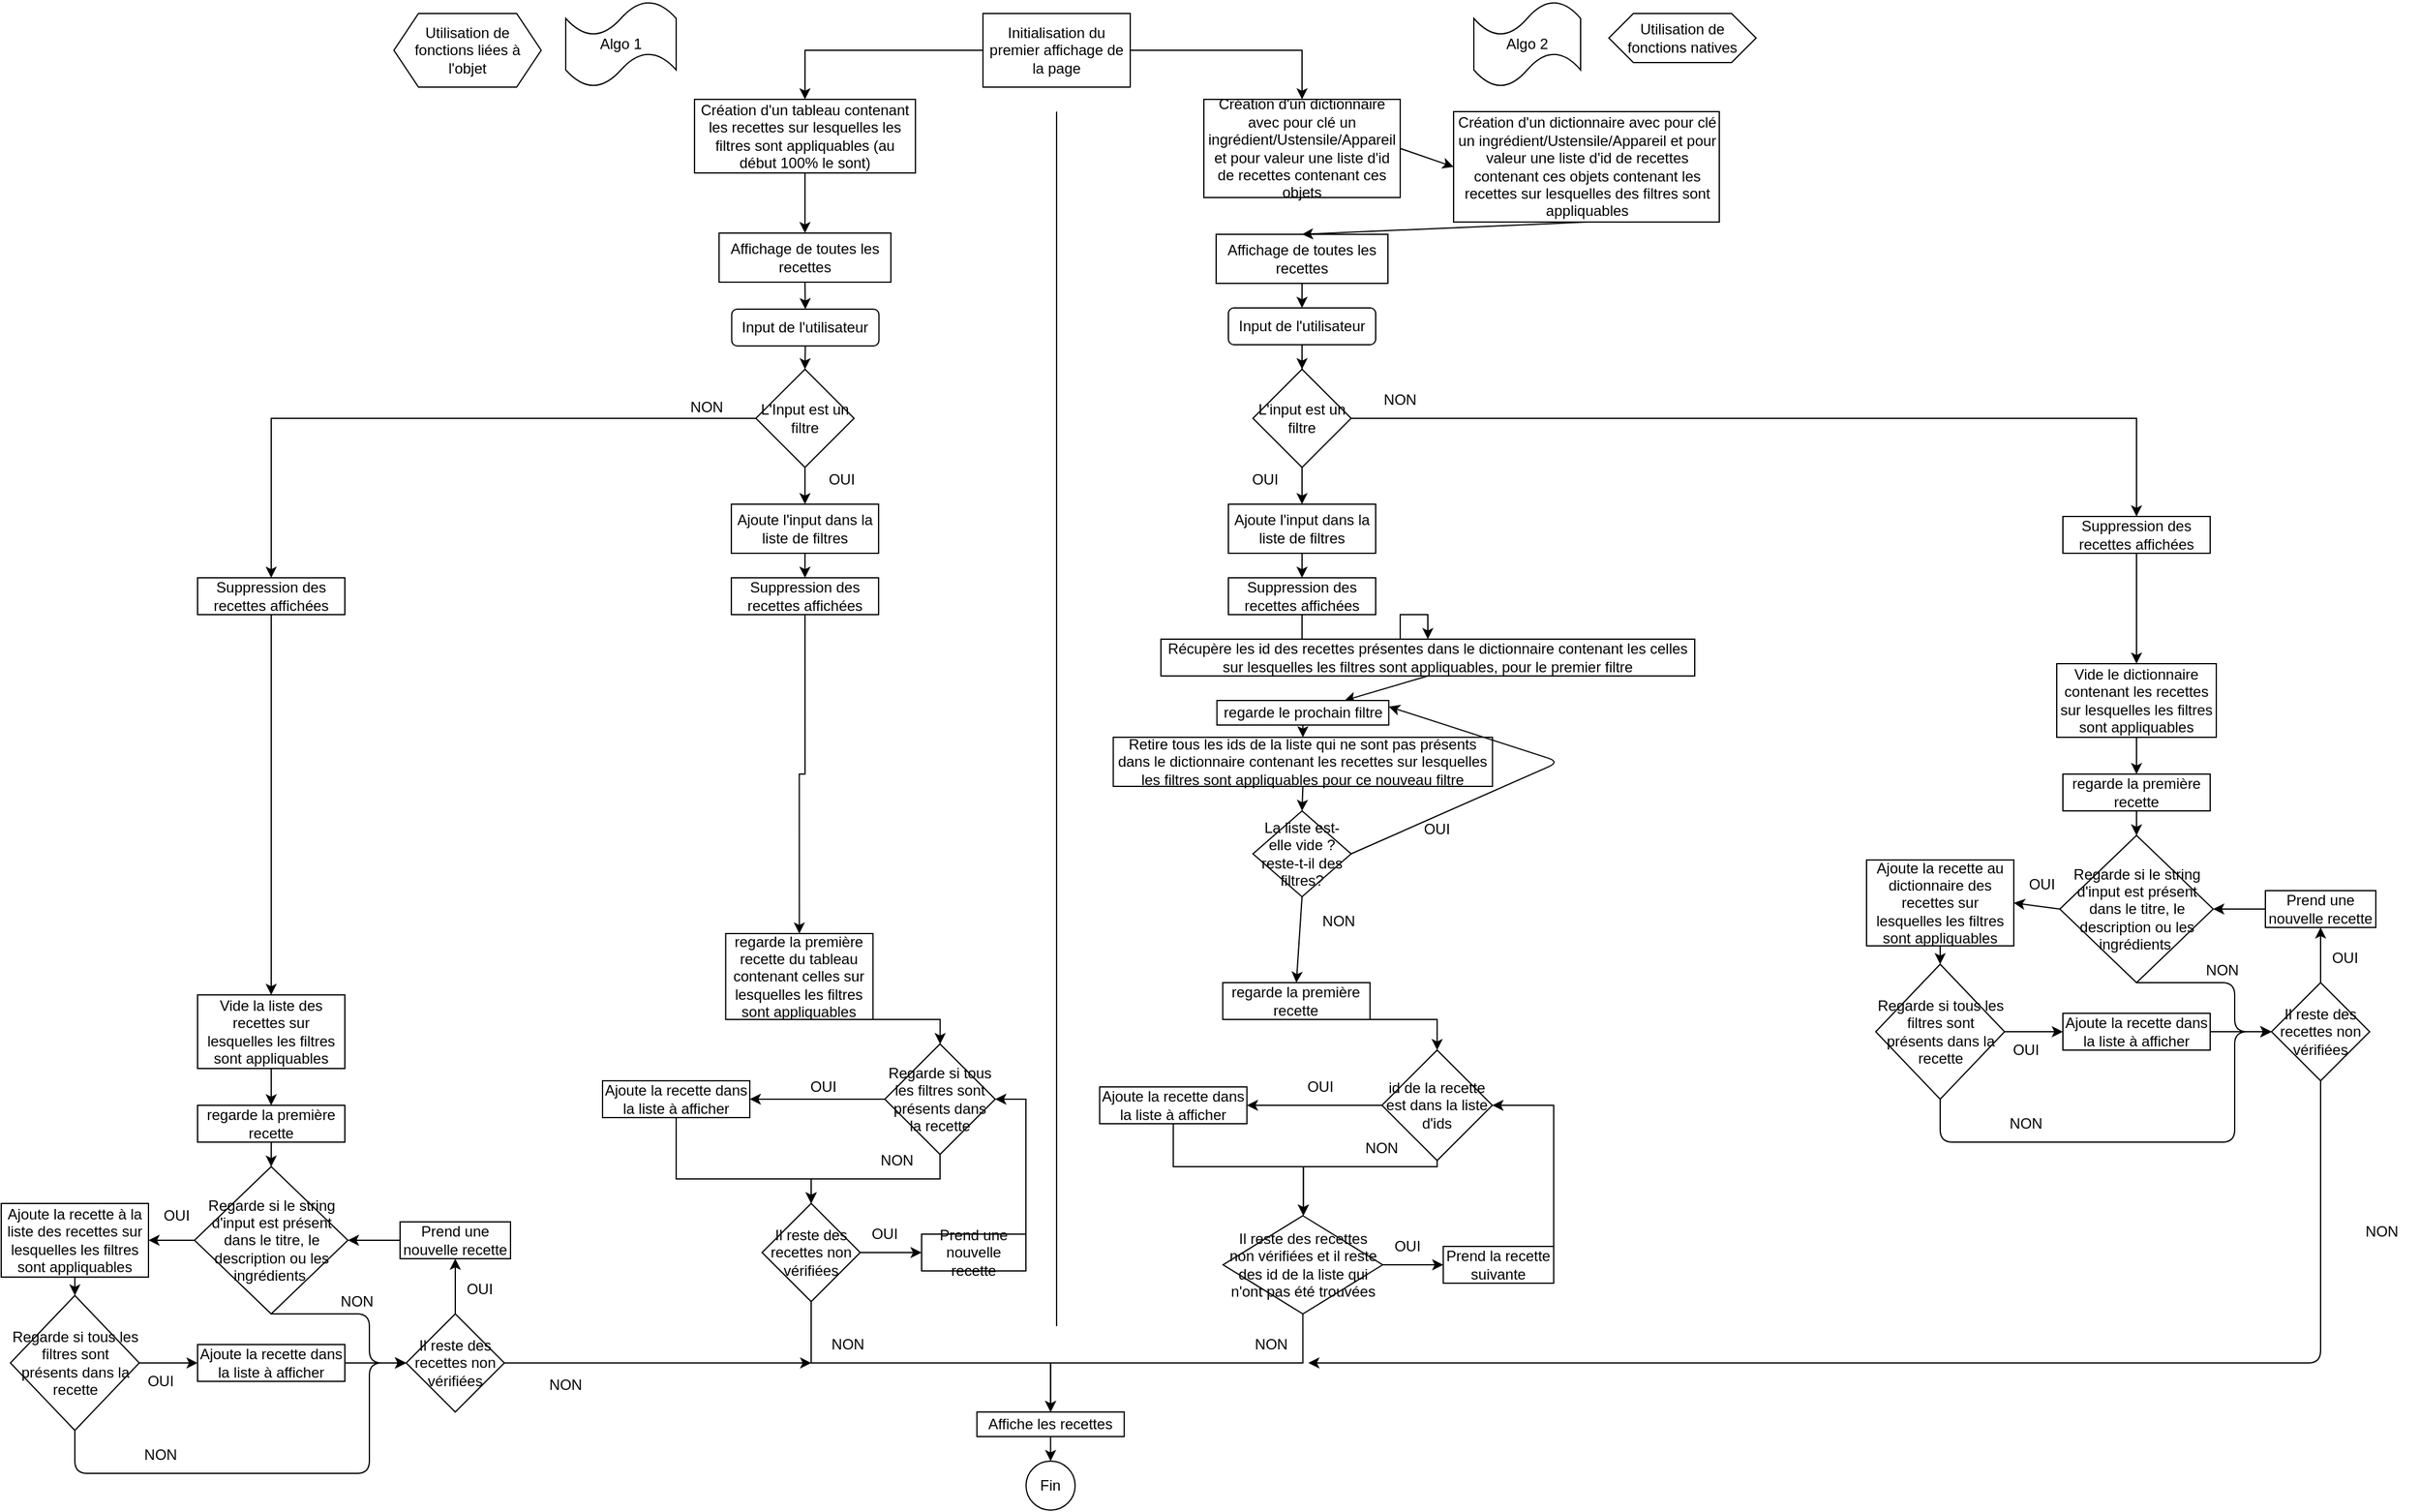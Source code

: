 <mxfile>
    <diagram name="Page-1" id="oObEu-THmnJyNQyAg0bx">
        <mxGraphModel dx="1579" dy="372" grid="1" gridSize="10" guides="1" tooltips="1" connect="1" arrows="1" fold="1" page="1" pageScale="1" pageWidth="827" pageHeight="1169" math="0" shadow="0">
            <root>
                <mxCell id="0"/>
                <mxCell id="1" parent="0"/>
                <mxCell id="Otjnma4OZYYBcLAzFUDV-6" style="edgeStyle=orthogonalEdgeStyle;rounded=0;orthogonalLoop=1;jettySize=auto;html=1;exitX=0;exitY=0.5;exitDx=0;exitDy=0;entryX=0.5;entryY=0;entryDx=0;entryDy=0;" parent="1" source="Otjnma4OZYYBcLAzFUDV-1" target="24" edge="1">
                    <mxGeometry relative="1" as="geometry">
                        <mxPoint x="200" y="80" as="targetPoint"/>
                    </mxGeometry>
                </mxCell>
                <mxCell id="Otjnma4OZYYBcLAzFUDV-7" style="edgeStyle=orthogonalEdgeStyle;rounded=0;orthogonalLoop=1;jettySize=auto;html=1;exitX=1;exitY=0.5;exitDx=0;exitDy=0;" parent="1" source="Otjnma4OZYYBcLAzFUDV-1" target="Otjnma4OZYYBcLAzFUDV-11" edge="1">
                    <mxGeometry relative="1" as="geometry">
                        <mxPoint x="600" y="80" as="targetPoint"/>
                    </mxGeometry>
                </mxCell>
                <mxCell id="Otjnma4OZYYBcLAzFUDV-1" value="Initialisation du premier affichage de la page" style="rounded=0;whiteSpace=wrap;html=1;" parent="1" vertex="1">
                    <mxGeometry x="340" y="10" width="120" height="60" as="geometry"/>
                </mxCell>
                <mxCell id="Otjnma4OZYYBcLAzFUDV-2" value="" style="endArrow=none;html=1;rounded=0;" parent="1" edge="1">
                    <mxGeometry width="50" height="50" relative="1" as="geometry">
                        <mxPoint x="400" y="1080" as="sourcePoint"/>
                        <mxPoint x="400" y="90" as="targetPoint"/>
                    </mxGeometry>
                </mxCell>
                <mxCell id="Otjnma4OZYYBcLAzFUDV-4" value="Algo 2" style="shape=tape;whiteSpace=wrap;html=1;" parent="1" vertex="1">
                    <mxGeometry x="740" width="87" height="70" as="geometry"/>
                </mxCell>
                <mxCell id="Otjnma4OZYYBcLAzFUDV-5" value="Algo 1" style="shape=tape;whiteSpace=wrap;html=1;" parent="1" vertex="1">
                    <mxGeometry width="90" height="70" as="geometry"/>
                </mxCell>
                <mxCell id="48" style="edgeStyle=none;html=1;exitX=0.5;exitY=1;exitDx=0;exitDy=0;entryX=0.5;entryY=0;entryDx=0;entryDy=0;" edge="1" parent="1" source="Otjnma4OZYYBcLAzFUDV-8" target="Otjnma4OZYYBcLAzFUDV-18">
                    <mxGeometry relative="1" as="geometry"/>
                </mxCell>
                <mxCell id="Otjnma4OZYYBcLAzFUDV-8" value="Affichage de toutes les recettes" style="rounded=0;whiteSpace=wrap;html=1;" parent="1" vertex="1">
                    <mxGeometry x="124.95" y="189" width="140" height="40" as="geometry"/>
                </mxCell>
                <mxCell id="57" style="edgeStyle=none;html=1;exitX=1;exitY=0.5;exitDx=0;exitDy=0;entryX=0;entryY=0.5;entryDx=0;entryDy=0;" edge="1" parent="1" source="Otjnma4OZYYBcLAzFUDV-11" target="56">
                    <mxGeometry relative="1" as="geometry"/>
                </mxCell>
                <mxCell id="Otjnma4OZYYBcLAzFUDV-11" value="Création d'un dictionnaire avec pour clé un ingrédient/Ustensile/Appareil et pour valeur une liste d'id de recettes contenant ces objets" style="rounded=0;whiteSpace=wrap;html=1;" parent="1" vertex="1">
                    <mxGeometry x="520" y="80" width="160" height="80" as="geometry"/>
                </mxCell>
                <mxCell id="Otjnma4OZYYBcLAzFUDV-19" style="edgeStyle=orthogonalEdgeStyle;rounded=0;orthogonalLoop=1;jettySize=auto;html=1;exitX=0.5;exitY=1;exitDx=0;exitDy=0;entryX=0.5;entryY=0;entryDx=0;entryDy=0;" parent="1" source="Otjnma4OZYYBcLAzFUDV-15" target="Otjnma4OZYYBcLAzFUDV-20" edge="1">
                    <mxGeometry relative="1" as="geometry">
                        <mxPoint x="600" y="250" as="targetPoint"/>
                    </mxGeometry>
                </mxCell>
                <mxCell id="Otjnma4OZYYBcLAzFUDV-15" value="Affichage de toutes les recettes" style="rounded=0;whiteSpace=wrap;html=1;" parent="1" vertex="1">
                    <mxGeometry x="530" y="190" width="140" height="40" as="geometry"/>
                </mxCell>
                <mxCell id="Otjnma4OZYYBcLAzFUDV-23" style="edgeStyle=orthogonalEdgeStyle;rounded=0;orthogonalLoop=1;jettySize=auto;html=1;exitX=0.5;exitY=1;exitDx=0;exitDy=0;entryX=0.5;entryY=0;entryDx=0;entryDy=0;" parent="1" source="Otjnma4OZYYBcLAzFUDV-18" target="Otjnma4OZYYBcLAzFUDV-22" edge="1">
                    <mxGeometry relative="1" as="geometry"/>
                </mxCell>
                <mxCell id="Otjnma4OZYYBcLAzFUDV-18" value="Input de l'utilisateur" style="rounded=1;whiteSpace=wrap;html=1;" parent="1" vertex="1">
                    <mxGeometry x="135.24" y="251" width="120" height="30" as="geometry"/>
                </mxCell>
                <mxCell id="Otjnma4OZYYBcLAzFUDV-24" style="edgeStyle=orthogonalEdgeStyle;rounded=0;orthogonalLoop=1;jettySize=auto;html=1;exitX=0.5;exitY=1;exitDx=0;exitDy=0;" parent="1" source="Otjnma4OZYYBcLAzFUDV-20" target="Otjnma4OZYYBcLAzFUDV-25" edge="1">
                    <mxGeometry relative="1" as="geometry">
                        <mxPoint x="600" y="300" as="targetPoint"/>
                    </mxGeometry>
                </mxCell>
                <mxCell id="Otjnma4OZYYBcLAzFUDV-20" value="Input de l'utilisateur" style="rounded=1;whiteSpace=wrap;html=1;" parent="1" vertex="1">
                    <mxGeometry x="540" y="250" width="120" height="30" as="geometry"/>
                </mxCell>
                <mxCell id="Otjnma4OZYYBcLAzFUDV-26" style="edgeStyle=orthogonalEdgeStyle;rounded=0;orthogonalLoop=1;jettySize=auto;html=1;exitX=0;exitY=0.5;exitDx=0;exitDy=0;entryX=0.5;entryY=0;entryDx=0;entryDy=0;" parent="1" source="Otjnma4OZYYBcLAzFUDV-22" target="17" edge="1">
                    <mxGeometry relative="1" as="geometry">
                        <mxPoint x="90" y="480" as="targetPoint"/>
                    </mxGeometry>
                </mxCell>
                <mxCell id="Otjnma4OZYYBcLAzFUDV-29" style="edgeStyle=orthogonalEdgeStyle;rounded=0;orthogonalLoop=1;jettySize=auto;html=1;exitX=0.5;exitY=1;exitDx=0;exitDy=0;entryX=0.5;entryY=0;entryDx=0;entryDy=0;" parent="1" source="Otjnma4OZYYBcLAzFUDV-22" target="Otjnma4OZYYBcLAzFUDV-42" edge="1">
                    <mxGeometry relative="1" as="geometry">
                        <mxPoint x="194.95" y="431" as="targetPoint"/>
                    </mxGeometry>
                </mxCell>
                <mxCell id="Otjnma4OZYYBcLAzFUDV-22" value="L'Input est un filtre" style="rhombus;whiteSpace=wrap;html=1;" parent="1" vertex="1">
                    <mxGeometry x="154.95" y="300" width="80" height="80" as="geometry"/>
                </mxCell>
                <mxCell id="C8F3fwDgA8m-oNO4tFpo-1" style="edgeStyle=orthogonalEdgeStyle;rounded=0;orthogonalLoop=1;jettySize=auto;html=1;exitX=1;exitY=0.5;exitDx=0;exitDy=0;entryX=0.5;entryY=0;entryDx=0;entryDy=0;" parent="1" source="Otjnma4OZYYBcLAzFUDV-25" target="60" edge="1">
                    <mxGeometry relative="1" as="geometry">
                        <mxPoint x="850" y="340" as="targetPoint"/>
                    </mxGeometry>
                </mxCell>
                <mxCell id="C8F3fwDgA8m-oNO4tFpo-5" style="edgeStyle=orthogonalEdgeStyle;rounded=0;orthogonalLoop=1;jettySize=auto;html=1;exitX=0.5;exitY=1;exitDx=0;exitDy=0;entryX=0.5;entryY=0;entryDx=0;entryDy=0;" parent="1" source="Otjnma4OZYYBcLAzFUDV-25" target="C8F3fwDgA8m-oNO4tFpo-6" edge="1">
                    <mxGeometry relative="1" as="geometry">
                        <mxPoint x="600" y="410" as="targetPoint"/>
                    </mxGeometry>
                </mxCell>
                <mxCell id="Otjnma4OZYYBcLAzFUDV-25" value="L'input est un filtre" style="rhombus;whiteSpace=wrap;html=1;" parent="1" vertex="1">
                    <mxGeometry x="560" y="300" width="80" height="80" as="geometry"/>
                </mxCell>
                <mxCell id="Otjnma4OZYYBcLAzFUDV-28" value="NON" style="text;html=1;strokeColor=none;fillColor=none;align=center;verticalAlign=middle;whiteSpace=wrap;rounded=0;" parent="1" vertex="1">
                    <mxGeometry x="84.95" y="321" width="60" height="20" as="geometry"/>
                </mxCell>
                <mxCell id="Otjnma4OZYYBcLAzFUDV-30" value="OUI" style="text;html=1;strokeColor=none;fillColor=none;align=center;verticalAlign=middle;whiteSpace=wrap;rounded=0;" parent="1" vertex="1">
                    <mxGeometry x="194.95" y="375" width="60" height="30" as="geometry"/>
                </mxCell>
                <mxCell id="Otjnma4OZYYBcLAzFUDV-35" style="edgeStyle=orthogonalEdgeStyle;rounded=0;orthogonalLoop=1;jettySize=auto;html=1;exitX=0.5;exitY=1;exitDx=0;exitDy=0;entryX=0.5;entryY=0;entryDx=0;entryDy=0;" parent="1" source="Otjnma4OZYYBcLAzFUDV-34" target="Otjnma4OZYYBcLAzFUDV-39" edge="1">
                    <mxGeometry relative="1" as="geometry">
                        <mxPoint x="190.579" y="750" as="targetPoint"/>
                    </mxGeometry>
                </mxCell>
                <mxCell id="Otjnma4OZYYBcLAzFUDV-34" value="Suppression des recettes affichées" style="rounded=0;whiteSpace=wrap;html=1;" parent="1" vertex="1">
                    <mxGeometry x="134.95" y="470" width="120" height="30" as="geometry"/>
                </mxCell>
                <mxCell id="Otjnma4OZYYBcLAzFUDV-44" style="edgeStyle=orthogonalEdgeStyle;rounded=0;orthogonalLoop=1;jettySize=auto;html=1;exitX=0.5;exitY=1;exitDx=0;exitDy=0;" parent="1" source="Otjnma4OZYYBcLAzFUDV-39" target="Otjnma4OZYYBcLAzFUDV-45" edge="1">
                    <mxGeometry relative="1" as="geometry">
                        <mxPoint x="190.63" y="791.0" as="targetPoint"/>
                        <Array as="points">
                            <mxPoint x="305.1" y="830"/>
                        </Array>
                    </mxGeometry>
                </mxCell>
                <mxCell id="Otjnma4OZYYBcLAzFUDV-39" value="regarde la première recette du tableau contenant celles sur lesquelles les filtres sont appliquables" style="rounded=0;whiteSpace=wrap;html=1;" parent="1" vertex="1">
                    <mxGeometry x="130.34" y="760" width="120" height="70" as="geometry"/>
                </mxCell>
                <mxCell id="Otjnma4OZYYBcLAzFUDV-43" style="edgeStyle=orthogonalEdgeStyle;rounded=0;orthogonalLoop=1;jettySize=auto;html=1;exitX=0.5;exitY=1;exitDx=0;exitDy=0;entryX=0.5;entryY=0;entryDx=0;entryDy=0;" parent="1" source="Otjnma4OZYYBcLAzFUDV-42" target="Otjnma4OZYYBcLAzFUDV-34" edge="1">
                    <mxGeometry relative="1" as="geometry"/>
                </mxCell>
                <mxCell id="Otjnma4OZYYBcLAzFUDV-42" value="Ajoute l'input dans la liste de filtres" style="rounded=0;whiteSpace=wrap;html=1;" parent="1" vertex="1">
                    <mxGeometry x="134.95" y="410" width="120" height="40" as="geometry"/>
                </mxCell>
                <mxCell id="Otjnma4OZYYBcLAzFUDV-46" style="edgeStyle=orthogonalEdgeStyle;rounded=0;orthogonalLoop=1;jettySize=auto;html=1;exitX=0;exitY=0.5;exitDx=0;exitDy=0;" parent="1" source="Otjnma4OZYYBcLAzFUDV-45" target="Otjnma4OZYYBcLAzFUDV-48" edge="1">
                    <mxGeometry relative="1" as="geometry">
                        <mxPoint x="150.0" y="895" as="targetPoint"/>
                    </mxGeometry>
                </mxCell>
                <mxCell id="Otjnma4OZYYBcLAzFUDV-47" style="edgeStyle=orthogonalEdgeStyle;rounded=0;orthogonalLoop=1;jettySize=auto;html=1;exitX=0.5;exitY=1;exitDx=0;exitDy=0;" parent="1" source="Otjnma4OZYYBcLAzFUDV-45" target="Otjnma4OZYYBcLAzFUDV-51" edge="1">
                    <mxGeometry relative="1" as="geometry">
                        <mxPoint x="230.0" y="980" as="targetPoint"/>
                    </mxGeometry>
                </mxCell>
                <mxCell id="Otjnma4OZYYBcLAzFUDV-45" value="Regarde si tous les filtres sont présents dans la recette" style="rhombus;whiteSpace=wrap;html=1;" parent="1" vertex="1">
                    <mxGeometry x="260" y="850" width="90" height="90" as="geometry"/>
                </mxCell>
                <mxCell id="Otjnma4OZYYBcLAzFUDV-52" style="edgeStyle=orthogonalEdgeStyle;rounded=0;orthogonalLoop=1;jettySize=auto;html=1;exitX=0.5;exitY=1;exitDx=0;exitDy=0;entryX=0.5;entryY=0;entryDx=0;entryDy=0;" parent="1" source="Otjnma4OZYYBcLAzFUDV-48" target="Otjnma4OZYYBcLAzFUDV-51" edge="1">
                    <mxGeometry relative="1" as="geometry">
                        <Array as="points">
                            <mxPoint x="90" y="960"/>
                            <mxPoint x="200.0" y="960"/>
                        </Array>
                    </mxGeometry>
                </mxCell>
                <mxCell id="Otjnma4OZYYBcLAzFUDV-48" value="Ajoute la recette dans la liste à afficher" style="rounded=0;whiteSpace=wrap;html=1;" parent="1" vertex="1">
                    <mxGeometry x="30.0" y="880" width="120" height="30" as="geometry"/>
                </mxCell>
                <mxCell id="Otjnma4OZYYBcLAzFUDV-49" value="OUI" style="text;html=1;strokeColor=none;fillColor=none;align=center;verticalAlign=middle;whiteSpace=wrap;rounded=0;" parent="1" vertex="1">
                    <mxGeometry x="180.0" y="870" width="60" height="30" as="geometry"/>
                </mxCell>
                <mxCell id="Otjnma4OZYYBcLAzFUDV-55" style="edgeStyle=orthogonalEdgeStyle;rounded=0;orthogonalLoop=1;jettySize=auto;html=1;exitX=1;exitY=0.5;exitDx=0;exitDy=0;" parent="1" source="Otjnma4OZYYBcLAzFUDV-51" target="Otjnma4OZYYBcLAzFUDV-56" edge="1">
                    <mxGeometry relative="1" as="geometry">
                        <mxPoint x="280" y="1020.333" as="targetPoint"/>
                    </mxGeometry>
                </mxCell>
                <mxCell id="Otjnma4OZYYBcLAzFUDV-59" style="edgeStyle=orthogonalEdgeStyle;rounded=0;orthogonalLoop=1;jettySize=auto;html=1;exitX=0.5;exitY=1;exitDx=0;exitDy=0;entryX=0.5;entryY=0;entryDx=0;entryDy=0;" parent="1" source="Otjnma4OZYYBcLAzFUDV-51" target="Otjnma4OZYYBcLAzFUDV-60" edge="1">
                    <mxGeometry relative="1" as="geometry">
                        <mxPoint x="400" y="1140" as="targetPoint"/>
                        <Array as="points">
                            <mxPoint x="200" y="1110"/>
                            <mxPoint x="395" y="1110"/>
                        </Array>
                    </mxGeometry>
                </mxCell>
                <mxCell id="Otjnma4OZYYBcLAzFUDV-51" value="Il reste des recettes non vérifiées" style="rhombus;whiteSpace=wrap;html=1;" parent="1" vertex="1">
                    <mxGeometry x="160.0" y="980" width="80" height="80" as="geometry"/>
                </mxCell>
                <mxCell id="Otjnma4OZYYBcLAzFUDV-53" value="NON" style="text;html=1;strokeColor=none;fillColor=none;align=center;verticalAlign=middle;whiteSpace=wrap;rounded=0;" parent="1" vertex="1">
                    <mxGeometry x="240" y="930" width="60" height="30" as="geometry"/>
                </mxCell>
                <mxCell id="Otjnma4OZYYBcLAzFUDV-57" style="edgeStyle=orthogonalEdgeStyle;rounded=0;orthogonalLoop=1;jettySize=auto;html=1;exitX=1;exitY=0;exitDx=0;exitDy=0;entryX=1;entryY=0.5;entryDx=0;entryDy=0;" parent="1" source="Otjnma4OZYYBcLAzFUDV-56" target="Otjnma4OZYYBcLAzFUDV-45" edge="1">
                    <mxGeometry relative="1" as="geometry">
                        <Array as="points">
                            <mxPoint x="375.1" y="895"/>
                        </Array>
                    </mxGeometry>
                </mxCell>
                <mxCell id="Otjnma4OZYYBcLAzFUDV-56" value="Prend une nouvelle recette" style="rounded=0;whiteSpace=wrap;html=1;" parent="1" vertex="1">
                    <mxGeometry x="290" y="1005" width="85" height="30" as="geometry"/>
                </mxCell>
                <mxCell id="Otjnma4OZYYBcLAzFUDV-58" value="OUI" style="text;html=1;strokeColor=none;fillColor=none;align=center;verticalAlign=middle;whiteSpace=wrap;rounded=0;" parent="1" vertex="1">
                    <mxGeometry x="230.0" y="990" width="60" height="30" as="geometry"/>
                </mxCell>
                <mxCell id="Otjnma4OZYYBcLAzFUDV-62" style="edgeStyle=orthogonalEdgeStyle;rounded=0;orthogonalLoop=1;jettySize=auto;html=1;exitX=0.5;exitY=1;exitDx=0;exitDy=0;entryX=0.5;entryY=0;entryDx=0;entryDy=0;" parent="1" source="Otjnma4OZYYBcLAzFUDV-60" target="Otjnma4OZYYBcLAzFUDV-64" edge="1">
                    <mxGeometry relative="1" as="geometry">
                        <mxPoint x="395.1" y="1190" as="targetPoint"/>
                    </mxGeometry>
                </mxCell>
                <mxCell id="Otjnma4OZYYBcLAzFUDV-60" value="Affiche les recettes" style="rounded=0;whiteSpace=wrap;html=1;" parent="1" vertex="1">
                    <mxGeometry x="335.1" y="1150" width="120" height="20" as="geometry"/>
                </mxCell>
                <mxCell id="Otjnma4OZYYBcLAzFUDV-64" value="Fin" style="ellipse;whiteSpace=wrap;html=1;aspect=fixed;" parent="1" vertex="1">
                    <mxGeometry x="375.1" y="1190" width="40" height="40" as="geometry"/>
                </mxCell>
                <mxCell id="C8F3fwDgA8m-oNO4tFpo-4" value="NON" style="text;html=1;strokeColor=none;fillColor=none;align=center;verticalAlign=middle;whiteSpace=wrap;rounded=0;" parent="1" vertex="1">
                    <mxGeometry x="650" y="310" width="60" height="30" as="geometry"/>
                </mxCell>
                <mxCell id="C8F3fwDgA8m-oNO4tFpo-11" style="edgeStyle=orthogonalEdgeStyle;rounded=0;orthogonalLoop=1;jettySize=auto;html=1;exitX=0.5;exitY=1;exitDx=0;exitDy=0;entryX=0.5;entryY=0;entryDx=0;entryDy=0;" parent="1" source="C8F3fwDgA8m-oNO4tFpo-6" target="C8F3fwDgA8m-oNO4tFpo-10" edge="1">
                    <mxGeometry relative="1" as="geometry"/>
                </mxCell>
                <mxCell id="C8F3fwDgA8m-oNO4tFpo-6" value="Ajoute l'input dans la liste de filtres" style="rounded=0;whiteSpace=wrap;html=1;" parent="1" vertex="1">
                    <mxGeometry x="540" y="410" width="120" height="40" as="geometry"/>
                </mxCell>
                <mxCell id="C8F3fwDgA8m-oNO4tFpo-8" value="OUI" style="text;html=1;strokeColor=none;fillColor=none;align=center;verticalAlign=middle;whiteSpace=wrap;rounded=0;" parent="1" vertex="1">
                    <mxGeometry x="540" y="380" width="60" height="20" as="geometry"/>
                </mxCell>
                <mxCell id="C8F3fwDgA8m-oNO4tFpo-14" style="edgeStyle=orthogonalEdgeStyle;rounded=0;orthogonalLoop=1;jettySize=auto;html=1;exitX=0.5;exitY=1;exitDx=0;exitDy=0;entryX=0.5;entryY=0;entryDx=0;entryDy=0;" parent="1" source="C8F3fwDgA8m-oNO4tFpo-10" target="C8F3fwDgA8m-oNO4tFpo-13" edge="1">
                    <mxGeometry relative="1" as="geometry"/>
                </mxCell>
                <mxCell id="C8F3fwDgA8m-oNO4tFpo-10" value="Suppression des recettes affichées" style="rounded=0;whiteSpace=wrap;html=1;" parent="1" vertex="1">
                    <mxGeometry x="540" y="470" width="120" height="30" as="geometry"/>
                </mxCell>
                <mxCell id="3" style="edgeStyle=none;html=1;exitX=0.5;exitY=1;exitDx=0;exitDy=0;" parent="1" source="C8F3fwDgA8m-oNO4tFpo-13" target="4" edge="1">
                    <mxGeometry relative="1" as="geometry">
                        <mxPoint x="600" y="560" as="targetPoint"/>
                    </mxGeometry>
                </mxCell>
                <mxCell id="C8F3fwDgA8m-oNO4tFpo-13" value="Récupère les id des recettes présentes dans le dictionnaire contenant les celles sur lesquelles les filtres sont appliquables, pour le premier filtre" style="rounded=0;whiteSpace=wrap;html=1;" parent="1" vertex="1">
                    <mxGeometry x="485" y="520" width="435" height="30" as="geometry"/>
                </mxCell>
                <mxCell id="C8F3fwDgA8m-oNO4tFpo-18" style="edgeStyle=orthogonalEdgeStyle;rounded=0;orthogonalLoop=1;jettySize=auto;html=1;exitX=0.5;exitY=1;exitDx=0;exitDy=0;" parent="1" source="C8F3fwDgA8m-oNO4tFpo-19" target="C8F3fwDgA8m-oNO4tFpo-22" edge="1">
                    <mxGeometry relative="1" as="geometry">
                        <mxPoint x="595.68" y="835.0" as="targetPoint"/>
                        <Array as="points">
                            <mxPoint x="710.1" y="830"/>
                        </Array>
                    </mxGeometry>
                </mxCell>
                <mxCell id="C8F3fwDgA8m-oNO4tFpo-19" value="regarde la première recette" style="rounded=0;whiteSpace=wrap;html=1;" parent="1" vertex="1">
                    <mxGeometry x="535.39" y="800" width="120" height="30" as="geometry"/>
                </mxCell>
                <mxCell id="C8F3fwDgA8m-oNO4tFpo-20" style="edgeStyle=orthogonalEdgeStyle;rounded=0;orthogonalLoop=1;jettySize=auto;html=1;exitX=0;exitY=0.5;exitDx=0;exitDy=0;entryX=1;entryY=0.5;entryDx=0;entryDy=0;" parent="1" source="C8F3fwDgA8m-oNO4tFpo-22" target="C8F3fwDgA8m-oNO4tFpo-26" edge="1">
                    <mxGeometry relative="1" as="geometry">
                        <mxPoint x="555.1" y="900" as="targetPoint"/>
                    </mxGeometry>
                </mxCell>
                <mxCell id="C8F3fwDgA8m-oNO4tFpo-21" style="edgeStyle=orthogonalEdgeStyle;rounded=0;orthogonalLoop=1;jettySize=auto;html=1;exitX=0.5;exitY=1;exitDx=0;exitDy=0;entryX=0.5;entryY=0;entryDx=0;entryDy=0;" parent="1" source="C8F3fwDgA8m-oNO4tFpo-22" target="C8F3fwDgA8m-oNO4tFpo-27" edge="1">
                    <mxGeometry relative="1" as="geometry">
                        <mxPoint x="605.1" y="985" as="targetPoint"/>
                        <Array as="points">
                            <mxPoint x="710.1" y="950"/>
                            <mxPoint x="601.1" y="950"/>
                            <mxPoint x="601.1" y="990"/>
                        </Array>
                    </mxGeometry>
                </mxCell>
                <mxCell id="C8F3fwDgA8m-oNO4tFpo-22" value="id de la recette est dans la liste d'ids" style="rhombus;whiteSpace=wrap;html=1;" parent="1" vertex="1">
                    <mxGeometry x="665.1" y="855" width="90" height="90" as="geometry"/>
                </mxCell>
                <mxCell id="C8F3fwDgA8m-oNO4tFpo-23" style="edgeStyle=orthogonalEdgeStyle;rounded=0;orthogonalLoop=1;jettySize=auto;html=1;entryX=0.5;entryY=0;entryDx=0;entryDy=0;exitX=0.5;exitY=1;exitDx=0;exitDy=0;" parent="1" source="C8F3fwDgA8m-oNO4tFpo-26" target="C8F3fwDgA8m-oNO4tFpo-27" edge="1">
                    <mxGeometry relative="1" as="geometry">
                        <mxPoint x="495.1" y="920" as="sourcePoint"/>
                        <mxPoint x="605.1" y="985" as="targetPoint"/>
                        <Array as="points">
                            <mxPoint x="495.1" y="950"/>
                            <mxPoint x="601.1" y="950"/>
                            <mxPoint x="601.1" y="990"/>
                        </Array>
                    </mxGeometry>
                </mxCell>
                <mxCell id="C8F3fwDgA8m-oNO4tFpo-24" value="OUI" style="text;html=1;strokeColor=none;fillColor=none;align=center;verticalAlign=middle;whiteSpace=wrap;rounded=0;" parent="1" vertex="1">
                    <mxGeometry x="585.1" y="870" width="60" height="30" as="geometry"/>
                </mxCell>
                <mxCell id="C8F3fwDgA8m-oNO4tFpo-25" value="NON" style="text;html=1;strokeColor=none;fillColor=none;align=center;verticalAlign=middle;whiteSpace=wrap;rounded=0;" parent="1" vertex="1">
                    <mxGeometry x="635.1" y="920" width="60" height="30" as="geometry"/>
                </mxCell>
                <mxCell id="C8F3fwDgA8m-oNO4tFpo-26" value="Ajoute la recette dans la liste à afficher" style="rounded=0;whiteSpace=wrap;html=1;" parent="1" vertex="1">
                    <mxGeometry x="435.1" y="885" width="120" height="30" as="geometry"/>
                </mxCell>
                <mxCell id="C8F3fwDgA8m-oNO4tFpo-29" style="edgeStyle=orthogonalEdgeStyle;rounded=0;orthogonalLoop=1;jettySize=auto;html=1;exitX=1;exitY=0.5;exitDx=0;exitDy=0;" parent="1" source="C8F3fwDgA8m-oNO4tFpo-27" target="C8F3fwDgA8m-oNO4tFpo-30" edge="1">
                    <mxGeometry relative="1" as="geometry">
                        <mxPoint x="715.1" y="1030.034" as="targetPoint"/>
                    </mxGeometry>
                </mxCell>
                <mxCell id="C8F3fwDgA8m-oNO4tFpo-33" style="edgeStyle=orthogonalEdgeStyle;rounded=0;orthogonalLoop=1;jettySize=auto;html=1;exitX=0.5;exitY=1;exitDx=0;exitDy=0;entryX=0.5;entryY=0;entryDx=0;entryDy=0;" parent="1" source="C8F3fwDgA8m-oNO4tFpo-27" target="Otjnma4OZYYBcLAzFUDV-60" edge="1">
                    <mxGeometry relative="1" as="geometry">
                        <mxPoint x="620" y="950" as="targetPoint"/>
                    </mxGeometry>
                </mxCell>
                <mxCell id="C8F3fwDgA8m-oNO4tFpo-27" value="Il reste des recettes non vérifiées et il reste des id de la liste qui n'ont pas été trouvées" style="rhombus;whiteSpace=wrap;html=1;" parent="1" vertex="1">
                    <mxGeometry x="535.68" y="990" width="130" height="80" as="geometry"/>
                </mxCell>
                <mxCell id="C8F3fwDgA8m-oNO4tFpo-28" value="NON" style="text;html=1;strokeColor=none;fillColor=none;align=center;verticalAlign=middle;whiteSpace=wrap;rounded=0;" parent="1" vertex="1">
                    <mxGeometry x="200.05" y="1080" width="60" height="30" as="geometry"/>
                </mxCell>
                <mxCell id="C8F3fwDgA8m-oNO4tFpo-32" style="edgeStyle=orthogonalEdgeStyle;rounded=0;orthogonalLoop=1;jettySize=auto;html=1;exitX=0.5;exitY=0;exitDx=0;exitDy=0;entryX=1;entryY=0.5;entryDx=0;entryDy=0;" parent="1" source="C8F3fwDgA8m-oNO4tFpo-30" target="C8F3fwDgA8m-oNO4tFpo-22" edge="1">
                    <mxGeometry relative="1" as="geometry">
                        <Array as="points">
                            <mxPoint x="805.1" y="1015"/>
                            <mxPoint x="805.1" y="900"/>
                        </Array>
                    </mxGeometry>
                </mxCell>
                <mxCell id="C8F3fwDgA8m-oNO4tFpo-30" value="Prend la recette suivante" style="rounded=0;whiteSpace=wrap;html=1;" parent="1" vertex="1">
                    <mxGeometry x="715.1" y="1015" width="90" height="30" as="geometry"/>
                </mxCell>
                <mxCell id="C8F3fwDgA8m-oNO4tFpo-31" value="OUI" style="text;html=1;strokeColor=none;fillColor=none;align=center;verticalAlign=middle;whiteSpace=wrap;rounded=0;" parent="1" vertex="1">
                    <mxGeometry x="655.68" y="1000" width="60" height="30" as="geometry"/>
                </mxCell>
                <mxCell id="C8F3fwDgA8m-oNO4tFpo-36" value="NON" style="text;html=1;strokeColor=none;fillColor=none;align=center;verticalAlign=middle;whiteSpace=wrap;rounded=0;" parent="1" vertex="1">
                    <mxGeometry x="545.1" y="1080" width="60" height="30" as="geometry"/>
                </mxCell>
                <mxCell id="6" style="edgeStyle=none;html=1;exitX=0.5;exitY=1;exitDx=0;exitDy=0;entryX=0.5;entryY=0;entryDx=0;entryDy=0;" parent="1" source="4" target="5" edge="1">
                    <mxGeometry relative="1" as="geometry"/>
                </mxCell>
                <mxCell id="4" value="regarde le prochain filtre" style="rounded=0;whiteSpace=wrap;html=1;" parent="1" vertex="1">
                    <mxGeometry x="530.68" y="570" width="140" height="20" as="geometry"/>
                </mxCell>
                <mxCell id="9" style="edgeStyle=none;html=1;exitX=0.5;exitY=1;exitDx=0;exitDy=0;entryX=0.5;entryY=0;entryDx=0;entryDy=0;" parent="1" source="5" target="8" edge="1">
                    <mxGeometry relative="1" as="geometry"/>
                </mxCell>
                <mxCell id="5" value="Retire tous les ids de la liste qui ne sont pas présents dans le dictionnaire contenant les recettes sur lesquelles les filtres sont appliquables pour ce nouveau filtre" style="rounded=0;whiteSpace=wrap;html=1;" parent="1" vertex="1">
                    <mxGeometry x="446.19" y="600" width="308.98" height="40" as="geometry"/>
                </mxCell>
                <mxCell id="10" style="edgeStyle=none;html=1;exitX=1;exitY=0.5;exitDx=0;exitDy=0;entryX=1;entryY=0.25;entryDx=0;entryDy=0;" parent="1" source="8" target="4" edge="1">
                    <mxGeometry relative="1" as="geometry">
                        <Array as="points">
                            <mxPoint x="810" y="620"/>
                        </Array>
                    </mxGeometry>
                </mxCell>
                <mxCell id="12" style="edgeStyle=none;html=1;exitX=0.5;exitY=1;exitDx=0;exitDy=0;entryX=0.5;entryY=0;entryDx=0;entryDy=0;" parent="1" source="8" target="C8F3fwDgA8m-oNO4tFpo-19" edge="1">
                    <mxGeometry relative="1" as="geometry">
                        <mxPoint x="595.68" y="750" as="targetPoint"/>
                    </mxGeometry>
                </mxCell>
                <mxCell id="8" value="La liste est-elle vide ? reste-t-il des filtres?" style="rhombus;whiteSpace=wrap;html=1;" parent="1" vertex="1">
                    <mxGeometry x="560" y="660" width="80" height="70" as="geometry"/>
                </mxCell>
                <mxCell id="11" value="OUI" style="text;html=1;strokeColor=none;fillColor=none;align=center;verticalAlign=middle;whiteSpace=wrap;rounded=0;" parent="1" vertex="1">
                    <mxGeometry x="680.34" y="660" width="60" height="30" as="geometry"/>
                </mxCell>
                <mxCell id="13" value="NON" style="text;html=1;strokeColor=none;fillColor=none;align=center;verticalAlign=middle;whiteSpace=wrap;rounded=0;" parent="1" vertex="1">
                    <mxGeometry x="600" y="735" width="60" height="30" as="geometry"/>
                </mxCell>
                <mxCell id="15" value="Utilisation de fonctions liées à l'objet" style="shape=hexagon;perimeter=hexagonPerimeter2;whiteSpace=wrap;html=1;fixedSize=1;" parent="1" vertex="1">
                    <mxGeometry x="-140" y="10" width="120" height="60" as="geometry"/>
                </mxCell>
                <mxCell id="16" value="Utilisation de fonctions natives" style="shape=hexagon;perimeter=hexagonPerimeter2;whiteSpace=wrap;html=1;fixedSize=1;" parent="1" vertex="1">
                    <mxGeometry x="850" y="10" width="120" height="40" as="geometry"/>
                </mxCell>
                <mxCell id="19" style="edgeStyle=none;html=1;exitX=0.5;exitY=1;exitDx=0;exitDy=0;entryX=0.5;entryY=0;entryDx=0;entryDy=0;" edge="1" parent="1" source="17" target="42">
                    <mxGeometry relative="1" as="geometry">
                        <mxPoint x="-240" y="750" as="targetPoint"/>
                    </mxGeometry>
                </mxCell>
                <mxCell id="17" value="Suppression des recettes affichées" style="rounded=0;whiteSpace=wrap;html=1;" vertex="1" parent="1">
                    <mxGeometry x="-300" y="470" width="120" height="30" as="geometry"/>
                </mxCell>
                <mxCell id="32" style="edgeStyle=none;html=1;exitX=0.5;exitY=1;exitDx=0;exitDy=0;entryX=0.5;entryY=0;entryDx=0;entryDy=0;" edge="1" parent="1" source="20" target="22">
                    <mxGeometry relative="1" as="geometry">
                        <mxPoint x="-240" y="914.995" as="targetPoint"/>
                    </mxGeometry>
                </mxCell>
                <mxCell id="20" value="regarde la première recette" style="rounded=0;whiteSpace=wrap;html=1;" vertex="1" parent="1">
                    <mxGeometry x="-300" y="900" width="120" height="30" as="geometry"/>
                </mxCell>
                <mxCell id="34" style="edgeStyle=none;html=1;exitX=0;exitY=0.5;exitDx=0;exitDy=0;entryX=1;entryY=0.5;entryDx=0;entryDy=0;" edge="1" parent="1" source="22" target="27">
                    <mxGeometry relative="1" as="geometry"/>
                </mxCell>
                <mxCell id="50" style="edgeStyle=none;html=1;exitX=0.5;exitY=1;exitDx=0;exitDy=0;entryX=0;entryY=0.5;entryDx=0;entryDy=0;" edge="1" parent="1" source="22" target="39">
                    <mxGeometry relative="1" as="geometry">
                        <Array as="points">
                            <mxPoint x="-160" y="1070"/>
                            <mxPoint x="-160" y="1110"/>
                        </Array>
                    </mxGeometry>
                </mxCell>
                <mxCell id="22" value="Regarde si le string d'input est présent dans le titre, le description ou les ingrédients&amp;nbsp;" style="rhombus;whiteSpace=wrap;html=1;" vertex="1" parent="1">
                    <mxGeometry x="-302.5" y="950" width="125" height="120" as="geometry"/>
                </mxCell>
                <mxCell id="25" style="edgeStyle=none;html=1;exitX=0.5;exitY=1;exitDx=0;exitDy=0;entryX=0.5;entryY=0;entryDx=0;entryDy=0;" edge="1" parent="1" source="24" target="Otjnma4OZYYBcLAzFUDV-8">
                    <mxGeometry relative="1" as="geometry"/>
                </mxCell>
                <mxCell id="24" value="Création d'un tableau contenant les recettes sur lesquelles les filtres sont appliquables (au début 100% le sont)" style="rounded=0;whiteSpace=wrap;html=1;" vertex="1" parent="1">
                    <mxGeometry x="104.95" y="80" width="180" height="60" as="geometry"/>
                </mxCell>
                <mxCell id="35" style="edgeStyle=none;html=1;exitX=0.5;exitY=1;exitDx=0;exitDy=0;entryX=0.5;entryY=0;entryDx=0;entryDy=0;" edge="1" parent="1" source="27" target="36">
                    <mxGeometry relative="1" as="geometry">
                        <mxPoint x="-400" y="1100" as="targetPoint"/>
                    </mxGeometry>
                </mxCell>
                <mxCell id="27" value="Ajoute la recette à la liste des recettes sur lesquelles les filtres sont appliquables" style="rounded=0;whiteSpace=wrap;html=1;" vertex="1" parent="1">
                    <mxGeometry x="-460" y="979.995" width="120" height="60" as="geometry"/>
                </mxCell>
                <mxCell id="37" style="edgeStyle=none;html=1;exitX=1;exitY=0.5;exitDx=0;exitDy=0;entryX=0;entryY=0.5;entryDx=0;entryDy=0;" edge="1" parent="1" source="36" target="38">
                    <mxGeometry relative="1" as="geometry">
                        <mxPoint x="-300" y="1115" as="targetPoint"/>
                    </mxGeometry>
                </mxCell>
                <mxCell id="40" style="edgeStyle=none;html=1;exitX=0.5;exitY=1;exitDx=0;exitDy=0;entryX=0;entryY=0.5;entryDx=0;entryDy=0;" edge="1" parent="1" source="36" target="39">
                    <mxGeometry relative="1" as="geometry">
                        <mxPoint x="-360" y="1200" as="targetPoint"/>
                        <Array as="points">
                            <mxPoint x="-400" y="1200"/>
                            <mxPoint x="-160" y="1200"/>
                            <mxPoint x="-160" y="1110"/>
                        </Array>
                    </mxGeometry>
                </mxCell>
                <mxCell id="36" value="Regarde si tous les filtres sont présents dans la recette" style="rhombus;whiteSpace=wrap;html=1;" vertex="1" parent="1">
                    <mxGeometry x="-452.5" y="1055" width="105" height="110" as="geometry"/>
                </mxCell>
                <mxCell id="44" style="edgeStyle=none;html=1;exitX=1;exitY=0.5;exitDx=0;exitDy=0;entryX=0;entryY=0.5;entryDx=0;entryDy=0;" edge="1" parent="1" source="38" target="39">
                    <mxGeometry relative="1" as="geometry"/>
                </mxCell>
                <mxCell id="38" value="Ajoute la recette dans la liste à afficher" style="rounded=0;whiteSpace=wrap;html=1;" vertex="1" parent="1">
                    <mxGeometry x="-300" y="1095" width="120" height="30" as="geometry"/>
                </mxCell>
                <mxCell id="41" style="edgeStyle=none;html=1;exitX=1;exitY=0.5;exitDx=0;exitDy=0;entryX=0;entryY=1;entryDx=0;entryDy=0;" edge="1" parent="1" source="39" target="C8F3fwDgA8m-oNO4tFpo-28">
                    <mxGeometry relative="1" as="geometry"/>
                </mxCell>
                <mxCell id="45" style="edgeStyle=none;html=1;exitX=0.5;exitY=0;exitDx=0;exitDy=0;" edge="1" parent="1" source="39" target="46">
                    <mxGeometry relative="1" as="geometry">
                        <mxPoint x="-89.926" y="1030" as="targetPoint"/>
                    </mxGeometry>
                </mxCell>
                <mxCell id="39" value="Il reste des recettes non vérifiées" style="rhombus;whiteSpace=wrap;html=1;" vertex="1" parent="1">
                    <mxGeometry x="-130.0" y="1070" width="80" height="80" as="geometry"/>
                </mxCell>
                <mxCell id="43" style="edgeStyle=none;html=1;exitX=0.5;exitY=1;exitDx=0;exitDy=0;entryX=0.5;entryY=0;entryDx=0;entryDy=0;" edge="1" parent="1" source="42" target="20">
                    <mxGeometry relative="1" as="geometry"/>
                </mxCell>
                <mxCell id="42" value="Vide la liste des recettes sur lesquelles les filtres sont appliquables" style="rounded=0;whiteSpace=wrap;html=1;" vertex="1" parent="1">
                    <mxGeometry x="-300" y="809.995" width="120" height="60" as="geometry"/>
                </mxCell>
                <mxCell id="47" style="edgeStyle=none;html=1;exitX=0;exitY=0.5;exitDx=0;exitDy=0;entryX=1;entryY=0.5;entryDx=0;entryDy=0;" edge="1" parent="1" source="46" target="22">
                    <mxGeometry relative="1" as="geometry"/>
                </mxCell>
                <mxCell id="46" value="Prend une nouvelle recette" style="rounded=0;whiteSpace=wrap;html=1;" vertex="1" parent="1">
                    <mxGeometry x="-135" y="995" width="90" height="30" as="geometry"/>
                </mxCell>
                <mxCell id="49" value="OUI" style="text;html=1;strokeColor=none;fillColor=none;align=center;verticalAlign=middle;whiteSpace=wrap;rounded=0;" vertex="1" parent="1">
                    <mxGeometry x="-347.5" y="975" width="60" height="30" as="geometry"/>
                </mxCell>
                <mxCell id="51" value="NON" style="text;html=1;strokeColor=none;fillColor=none;align=center;verticalAlign=middle;whiteSpace=wrap;rounded=0;" vertex="1" parent="1">
                    <mxGeometry x="-200" y="1045" width="60" height="30" as="geometry"/>
                </mxCell>
                <mxCell id="52" value="OUI" style="text;html=1;strokeColor=none;fillColor=none;align=center;verticalAlign=middle;whiteSpace=wrap;rounded=0;" vertex="1" parent="1">
                    <mxGeometry x="-360" y="1110" width="60" height="30" as="geometry"/>
                </mxCell>
                <mxCell id="53" value="NON" style="text;html=1;strokeColor=none;fillColor=none;align=center;verticalAlign=middle;whiteSpace=wrap;rounded=0;" vertex="1" parent="1">
                    <mxGeometry x="-360" y="1170" width="60" height="30" as="geometry"/>
                </mxCell>
                <mxCell id="54" value="NON" style="text;html=1;strokeColor=none;fillColor=none;align=center;verticalAlign=middle;whiteSpace=wrap;rounded=0;" vertex="1" parent="1">
                    <mxGeometry x="-30" y="1115" width="60" height="25" as="geometry"/>
                </mxCell>
                <mxCell id="55" value="OUI" style="text;html=1;strokeColor=none;fillColor=none;align=center;verticalAlign=middle;whiteSpace=wrap;rounded=0;" vertex="1" parent="1">
                    <mxGeometry x="-100" y="1035" width="60" height="30" as="geometry"/>
                </mxCell>
                <mxCell id="58" style="edgeStyle=none;html=1;exitX=0.5;exitY=1;exitDx=0;exitDy=0;entryX=0.5;entryY=0;entryDx=0;entryDy=0;" edge="1" parent="1" source="56" target="Otjnma4OZYYBcLAzFUDV-15">
                    <mxGeometry relative="1" as="geometry"/>
                </mxCell>
                <mxCell id="56" value="Création d'un dictionnaire avec pour clé un ingrédient/Ustensile/Appareil et pour valeur une liste d'id de recettes contenant ces objets contenant les recettes sur lesquelles des filtres sont appliquables" style="rounded=0;whiteSpace=wrap;html=1;" vertex="1" parent="1">
                    <mxGeometry x="723.5" y="90" width="216.5" height="90" as="geometry"/>
                </mxCell>
                <mxCell id="59" style="edgeStyle=none;html=1;exitX=0.5;exitY=1;exitDx=0;exitDy=0;entryX=0.5;entryY=0;entryDx=0;entryDy=0;" edge="1" parent="1" source="60" target="76">
                    <mxGeometry relative="1" as="geometry">
                        <mxPoint x="1280" y="480" as="targetPoint"/>
                    </mxGeometry>
                </mxCell>
                <mxCell id="60" value="Suppression des recettes affichées" style="rounded=0;whiteSpace=wrap;html=1;" vertex="1" parent="1">
                    <mxGeometry x="1220" y="420" width="120" height="30" as="geometry"/>
                </mxCell>
                <mxCell id="61" style="edgeStyle=none;html=1;exitX=0.5;exitY=1;exitDx=0;exitDy=0;entryX=0.5;entryY=0;entryDx=0;entryDy=0;" edge="1" parent="1" source="62" target="65">
                    <mxGeometry relative="1" as="geometry">
                        <mxPoint x="1280" y="644.995" as="targetPoint"/>
                    </mxGeometry>
                </mxCell>
                <mxCell id="62" value="regarde la première recette" style="rounded=0;whiteSpace=wrap;html=1;" vertex="1" parent="1">
                    <mxGeometry x="1220" y="630" width="120" height="30" as="geometry"/>
                </mxCell>
                <mxCell id="63" style="edgeStyle=none;html=1;exitX=0;exitY=0.5;exitDx=0;exitDy=0;entryX=1;entryY=0.5;entryDx=0;entryDy=0;" edge="1" parent="1" source="65" target="67">
                    <mxGeometry relative="1" as="geometry"/>
                </mxCell>
                <mxCell id="64" style="edgeStyle=none;html=1;exitX=0.5;exitY=1;exitDx=0;exitDy=0;entryX=0;entryY=0.5;entryDx=0;entryDy=0;" edge="1" parent="1" source="65" target="74">
                    <mxGeometry relative="1" as="geometry">
                        <Array as="points">
                            <mxPoint x="1360" y="800"/>
                            <mxPoint x="1360" y="840"/>
                        </Array>
                    </mxGeometry>
                </mxCell>
                <mxCell id="65" value="Regarde si le string d'input est présent dans le titre, le description ou les ingrédients&amp;nbsp;" style="rhombus;whiteSpace=wrap;html=1;" vertex="1" parent="1">
                    <mxGeometry x="1217.5" y="680" width="125" height="120" as="geometry"/>
                </mxCell>
                <mxCell id="66" style="edgeStyle=none;html=1;exitX=0.5;exitY=1;exitDx=0;exitDy=0;entryX=0.5;entryY=0;entryDx=0;entryDy=0;" edge="1" parent="1" source="67" target="70">
                    <mxGeometry relative="1" as="geometry">
                        <mxPoint x="1120" y="830" as="targetPoint"/>
                    </mxGeometry>
                </mxCell>
                <mxCell id="67" value="Ajoute la recette au dictionnaire des recettes sur lesquelles les filtres sont appliquables" style="rounded=0;whiteSpace=wrap;html=1;" vertex="1" parent="1">
                    <mxGeometry x="1060" y="700" width="120" height="70" as="geometry"/>
                </mxCell>
                <mxCell id="68" style="edgeStyle=none;html=1;exitX=1;exitY=0.5;exitDx=0;exitDy=0;entryX=0;entryY=0.5;entryDx=0;entryDy=0;" edge="1" parent="1" source="70" target="72">
                    <mxGeometry relative="1" as="geometry">
                        <mxPoint x="1220" y="845" as="targetPoint"/>
                    </mxGeometry>
                </mxCell>
                <mxCell id="69" style="edgeStyle=none;html=1;exitX=0.5;exitY=1;exitDx=0;exitDy=0;entryX=0;entryY=0.5;entryDx=0;entryDy=0;" edge="1" parent="1" source="70" target="74">
                    <mxGeometry relative="1" as="geometry">
                        <mxPoint x="1160" y="930" as="targetPoint"/>
                        <Array as="points">
                            <mxPoint x="1120" y="930"/>
                            <mxPoint x="1360" y="930"/>
                            <mxPoint x="1360" y="840"/>
                        </Array>
                    </mxGeometry>
                </mxCell>
                <mxCell id="70" value="Regarde si tous les filtres sont présents dans la recette" style="rhombus;whiteSpace=wrap;html=1;" vertex="1" parent="1">
                    <mxGeometry x="1067.5" y="785" width="105" height="110" as="geometry"/>
                </mxCell>
                <mxCell id="71" style="edgeStyle=none;html=1;exitX=1;exitY=0.5;exitDx=0;exitDy=0;entryX=0;entryY=0.5;entryDx=0;entryDy=0;" edge="1" parent="1" source="72" target="74">
                    <mxGeometry relative="1" as="geometry"/>
                </mxCell>
                <mxCell id="72" value="Ajoute la recette dans la liste à afficher" style="rounded=0;whiteSpace=wrap;html=1;" vertex="1" parent="1">
                    <mxGeometry x="1220" y="825" width="120" height="30" as="geometry"/>
                </mxCell>
                <mxCell id="73" style="edgeStyle=none;html=1;exitX=0.5;exitY=0;exitDx=0;exitDy=0;" edge="1" parent="1" source="74" target="78">
                    <mxGeometry relative="1" as="geometry">
                        <mxPoint x="1430.074" y="760" as="targetPoint"/>
                    </mxGeometry>
                </mxCell>
                <mxCell id="85" style="edgeStyle=none;html=1;exitX=0.5;exitY=1;exitDx=0;exitDy=0;entryX=1;entryY=1;entryDx=0;entryDy=0;" edge="1" parent="1" source="74" target="C8F3fwDgA8m-oNO4tFpo-36">
                    <mxGeometry relative="1" as="geometry">
                        <mxPoint x="700" y="1095" as="targetPoint"/>
                        <Array as="points">
                            <mxPoint x="1430" y="1110"/>
                        </Array>
                    </mxGeometry>
                </mxCell>
                <mxCell id="74" value="Il reste des recettes non vérifiées" style="rhombus;whiteSpace=wrap;html=1;" vertex="1" parent="1">
                    <mxGeometry x="1390" y="800" width="80" height="80" as="geometry"/>
                </mxCell>
                <mxCell id="75" style="edgeStyle=none;html=1;exitX=0.5;exitY=1;exitDx=0;exitDy=0;entryX=0.5;entryY=0;entryDx=0;entryDy=0;" edge="1" parent="1" source="76" target="62">
                    <mxGeometry relative="1" as="geometry"/>
                </mxCell>
                <mxCell id="76" value="Vide le dictionnaire contenant les recettes sur lesquelles les filtres sont appliquables" style="rounded=0;whiteSpace=wrap;html=1;" vertex="1" parent="1">
                    <mxGeometry x="1215" y="540" width="130" height="60" as="geometry"/>
                </mxCell>
                <mxCell id="77" style="edgeStyle=none;html=1;exitX=0;exitY=0.5;exitDx=0;exitDy=0;entryX=1;entryY=0.5;entryDx=0;entryDy=0;" edge="1" parent="1" source="78" target="65">
                    <mxGeometry relative="1" as="geometry"/>
                </mxCell>
                <mxCell id="78" value="Prend une nouvelle recette" style="rounded=0;whiteSpace=wrap;html=1;" vertex="1" parent="1">
                    <mxGeometry x="1385" y="725" width="90" height="30" as="geometry"/>
                </mxCell>
                <mxCell id="79" value="OUI" style="text;html=1;strokeColor=none;fillColor=none;align=center;verticalAlign=middle;whiteSpace=wrap;rounded=0;" vertex="1" parent="1">
                    <mxGeometry x="1172.5" y="705" width="60" height="30" as="geometry"/>
                </mxCell>
                <mxCell id="80" value="NON" style="text;html=1;strokeColor=none;fillColor=none;align=center;verticalAlign=middle;whiteSpace=wrap;rounded=0;" vertex="1" parent="1">
                    <mxGeometry x="1320" y="775" width="60" height="30" as="geometry"/>
                </mxCell>
                <mxCell id="81" value="OUI" style="text;html=1;strokeColor=none;fillColor=none;align=center;verticalAlign=middle;whiteSpace=wrap;rounded=0;" vertex="1" parent="1">
                    <mxGeometry x="1160" y="840" width="60" height="30" as="geometry"/>
                </mxCell>
                <mxCell id="82" value="NON" style="text;html=1;strokeColor=none;fillColor=none;align=center;verticalAlign=middle;whiteSpace=wrap;rounded=0;" vertex="1" parent="1">
                    <mxGeometry x="1160" y="900" width="60" height="30" as="geometry"/>
                </mxCell>
                <mxCell id="83" value="NON" style="text;html=1;strokeColor=none;fillColor=none;align=center;verticalAlign=middle;whiteSpace=wrap;rounded=0;" vertex="1" parent="1">
                    <mxGeometry x="1450" y="990" width="60" height="25" as="geometry"/>
                </mxCell>
                <mxCell id="84" value="OUI" style="text;html=1;strokeColor=none;fillColor=none;align=center;verticalAlign=middle;whiteSpace=wrap;rounded=0;" vertex="1" parent="1">
                    <mxGeometry x="1420" y="765" width="60" height="30" as="geometry"/>
                </mxCell>
            </root>
        </mxGraphModel>
    </diagram>
</mxfile>